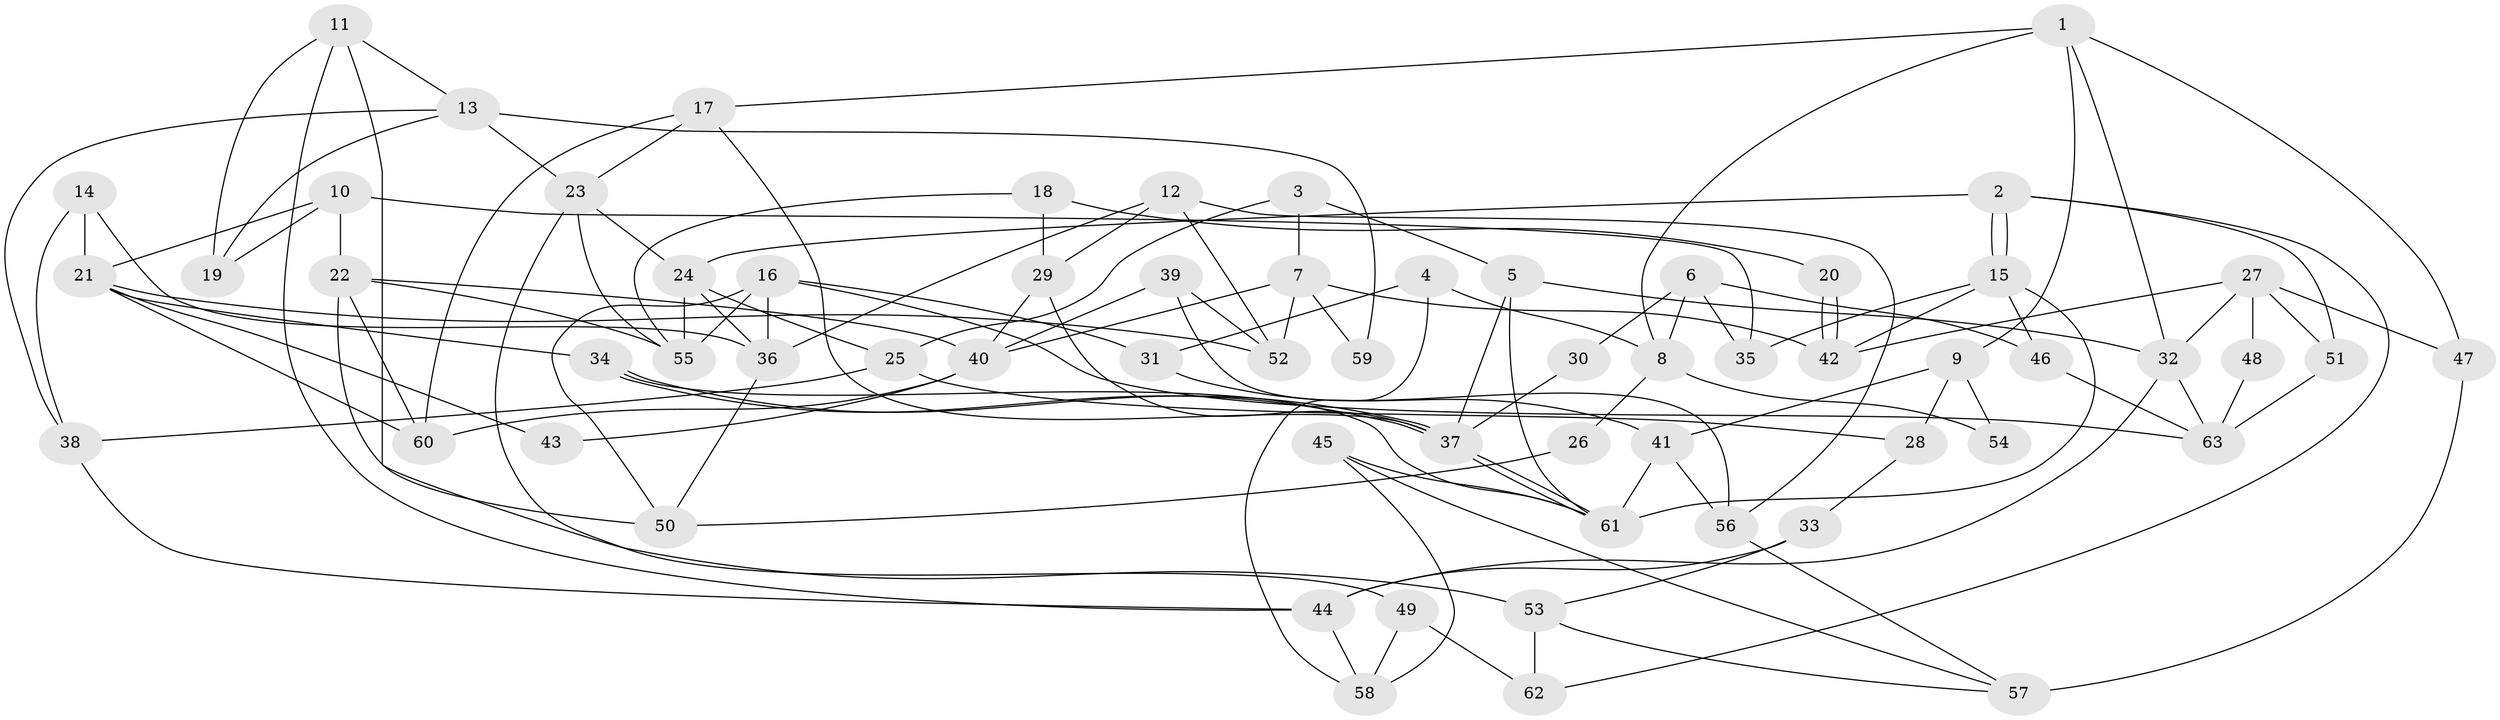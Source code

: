 // Generated by graph-tools (version 1.1) at 2025/02/03/09/25 03:02:09]
// undirected, 63 vertices, 126 edges
graph export_dot {
graph [start="1"]
  node [color=gray90,style=filled];
  1;
  2;
  3;
  4;
  5;
  6;
  7;
  8;
  9;
  10;
  11;
  12;
  13;
  14;
  15;
  16;
  17;
  18;
  19;
  20;
  21;
  22;
  23;
  24;
  25;
  26;
  27;
  28;
  29;
  30;
  31;
  32;
  33;
  34;
  35;
  36;
  37;
  38;
  39;
  40;
  41;
  42;
  43;
  44;
  45;
  46;
  47;
  48;
  49;
  50;
  51;
  52;
  53;
  54;
  55;
  56;
  57;
  58;
  59;
  60;
  61;
  62;
  63;
  1 -- 17;
  1 -- 47;
  1 -- 8;
  1 -- 9;
  1 -- 32;
  2 -- 24;
  2 -- 15;
  2 -- 15;
  2 -- 51;
  2 -- 62;
  3 -- 7;
  3 -- 5;
  3 -- 25;
  4 -- 31;
  4 -- 8;
  4 -- 58;
  5 -- 37;
  5 -- 61;
  5 -- 32;
  6 -- 46;
  6 -- 35;
  6 -- 8;
  6 -- 30;
  7 -- 42;
  7 -- 52;
  7 -- 40;
  7 -- 59;
  8 -- 26;
  8 -- 54;
  9 -- 28;
  9 -- 41;
  9 -- 54;
  10 -- 21;
  10 -- 22;
  10 -- 19;
  10 -- 35;
  11 -- 44;
  11 -- 13;
  11 -- 19;
  11 -- 53;
  12 -- 56;
  12 -- 36;
  12 -- 29;
  12 -- 52;
  13 -- 23;
  13 -- 19;
  13 -- 38;
  13 -- 59;
  14 -- 21;
  14 -- 38;
  14 -- 36;
  15 -- 42;
  15 -- 35;
  15 -- 46;
  15 -- 61;
  16 -- 50;
  16 -- 36;
  16 -- 31;
  16 -- 55;
  16 -- 63;
  17 -- 37;
  17 -- 60;
  17 -- 23;
  18 -- 29;
  18 -- 55;
  18 -- 20;
  20 -- 42;
  20 -- 42;
  21 -- 34;
  21 -- 60;
  21 -- 43;
  21 -- 52;
  22 -- 40;
  22 -- 55;
  22 -- 50;
  22 -- 60;
  23 -- 49;
  23 -- 24;
  23 -- 55;
  24 -- 55;
  24 -- 25;
  24 -- 36;
  25 -- 28;
  25 -- 38;
  26 -- 50;
  27 -- 51;
  27 -- 32;
  27 -- 42;
  27 -- 47;
  27 -- 48;
  28 -- 33;
  29 -- 37;
  29 -- 40;
  30 -- 37;
  31 -- 41;
  32 -- 44;
  32 -- 63;
  33 -- 44;
  33 -- 53;
  34 -- 37;
  34 -- 37;
  34 -- 61;
  36 -- 50;
  37 -- 61;
  37 -- 61;
  38 -- 44;
  39 -- 52;
  39 -- 40;
  39 -- 56;
  40 -- 43;
  40 -- 60;
  41 -- 61;
  41 -- 56;
  44 -- 58;
  45 -- 58;
  45 -- 61;
  45 -- 57;
  46 -- 63;
  47 -- 57;
  48 -- 63;
  49 -- 58;
  49 -- 62;
  51 -- 63;
  53 -- 57;
  53 -- 62;
  56 -- 57;
}
